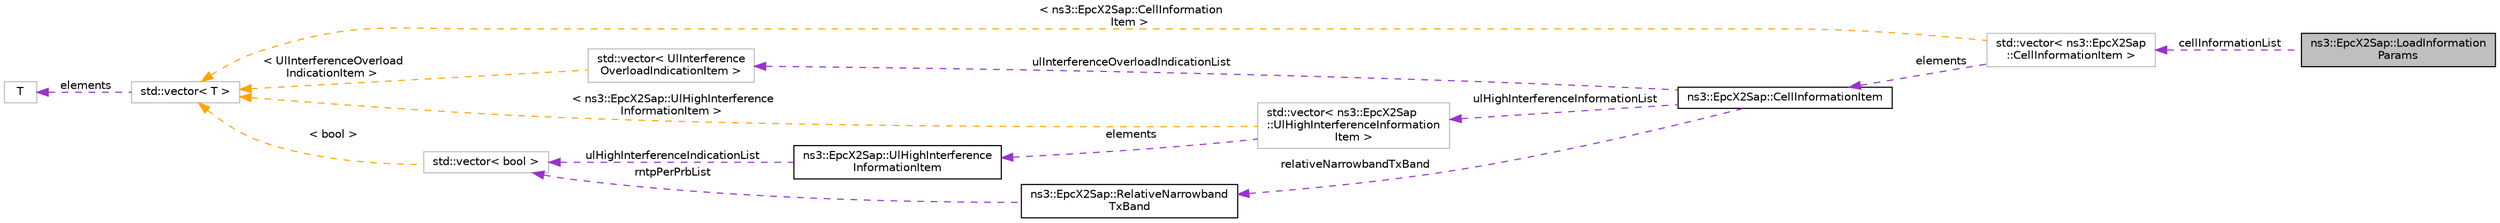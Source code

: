 digraph "ns3::EpcX2Sap::LoadInformationParams"
{
 // LATEX_PDF_SIZE
  edge [fontname="Helvetica",fontsize="10",labelfontname="Helvetica",labelfontsize="10"];
  node [fontname="Helvetica",fontsize="10",shape=record];
  rankdir="LR";
  Node1 [label="ns3::EpcX2Sap::LoadInformation\lParams",height=0.2,width=0.4,color="black", fillcolor="grey75", style="filled", fontcolor="black",tooltip="Parameters of the LOAD INFORMATION message."];
  Node2 -> Node1 [dir="back",color="darkorchid3",fontsize="10",style="dashed",label=" cellInformationList" ,fontname="Helvetica"];
  Node2 [label="std::vector\< ns3::EpcX2Sap\l::CellInformationItem \>",height=0.2,width=0.4,color="grey75", fillcolor="white", style="filled",tooltip=" "];
  Node3 -> Node2 [dir="back",color="darkorchid3",fontsize="10",style="dashed",label=" elements" ,fontname="Helvetica"];
  Node3 [label="ns3::EpcX2Sap::CellInformationItem",height=0.2,width=0.4,color="black", fillcolor="white", style="filled",URL="$structns3_1_1_epc_x2_sap_1_1_cell_information_item.html",tooltip="Cell Information Item as it is used in the LOAD INFORMATION message."];
  Node4 -> Node3 [dir="back",color="darkorchid3",fontsize="10",style="dashed",label=" ulInterferenceOverloadIndicationList" ,fontname="Helvetica"];
  Node4 [label="std::vector\< UlInterference\lOverloadIndicationItem \>",height=0.2,width=0.4,color="grey75", fillcolor="white", style="filled",tooltip=" "];
  Node5 -> Node4 [dir="back",color="orange",fontsize="10",style="dashed",label=" \< UlInterferenceOverload\lIndicationItem \>" ,fontname="Helvetica"];
  Node5 [label="std::vector\< T \>",height=0.2,width=0.4,color="grey75", fillcolor="white", style="filled",tooltip=" "];
  Node6 -> Node5 [dir="back",color="darkorchid3",fontsize="10",style="dashed",label=" elements" ,fontname="Helvetica"];
  Node6 [label="T",height=0.2,width=0.4,color="grey75", fillcolor="white", style="filled",tooltip=" "];
  Node7 -> Node3 [dir="back",color="darkorchid3",fontsize="10",style="dashed",label=" ulHighInterferenceInformationList" ,fontname="Helvetica"];
  Node7 [label="std::vector\< ns3::EpcX2Sap\l::UlHighInterferenceInformation\lItem \>",height=0.2,width=0.4,color="grey75", fillcolor="white", style="filled",tooltip=" "];
  Node8 -> Node7 [dir="back",color="darkorchid3",fontsize="10",style="dashed",label=" elements" ,fontname="Helvetica"];
  Node8 [label="ns3::EpcX2Sap::UlHighInterference\lInformationItem",height=0.2,width=0.4,color="black", fillcolor="white", style="filled",URL="$structns3_1_1_epc_x2_sap_1_1_ul_high_interference_information_item.html",tooltip="UL High Interference Information as it is used in the LOAD INFORMATION message."];
  Node9 -> Node8 [dir="back",color="darkorchid3",fontsize="10",style="dashed",label=" ulHighInterferenceIndicationList" ,fontname="Helvetica"];
  Node9 [label="std::vector\< bool \>",height=0.2,width=0.4,color="grey75", fillcolor="white", style="filled",tooltip=" "];
  Node5 -> Node9 [dir="back",color="orange",fontsize="10",style="dashed",label=" \< bool \>" ,fontname="Helvetica"];
  Node5 -> Node7 [dir="back",color="orange",fontsize="10",style="dashed",label=" \< ns3::EpcX2Sap::UlHighInterference\lInformationItem \>" ,fontname="Helvetica"];
  Node10 -> Node3 [dir="back",color="darkorchid3",fontsize="10",style="dashed",label=" relativeNarrowbandTxBand" ,fontname="Helvetica"];
  Node10 [label="ns3::EpcX2Sap::RelativeNarrowband\lTxBand",height=0.2,width=0.4,color="black", fillcolor="white", style="filled",URL="$structns3_1_1_epc_x2_sap_1_1_relative_narrowband_tx_band.html",tooltip="Relative Narrowband Tx Power (RNTP) as it is used in the LOAD INFORMATION message."];
  Node9 -> Node10 [dir="back",color="darkorchid3",fontsize="10",style="dashed",label=" rntpPerPrbList" ,fontname="Helvetica"];
  Node5 -> Node2 [dir="back",color="orange",fontsize="10",style="dashed",label=" \< ns3::EpcX2Sap::CellInformation\lItem \>" ,fontname="Helvetica"];
}
